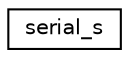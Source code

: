 digraph "Graphical Class Hierarchy"
{
 // LATEX_PDF_SIZE
  edge [fontname="Helvetica",fontsize="10",labelfontname="Helvetica",labelfontsize="10"];
  node [fontname="Helvetica",fontsize="10",shape=record];
  rankdir="LR";
  Node0 [label="serial_s",height=0.2,width=0.4,color="black", fillcolor="white", style="filled",URL="$structserial__s.html",tooltip=" "];
}
